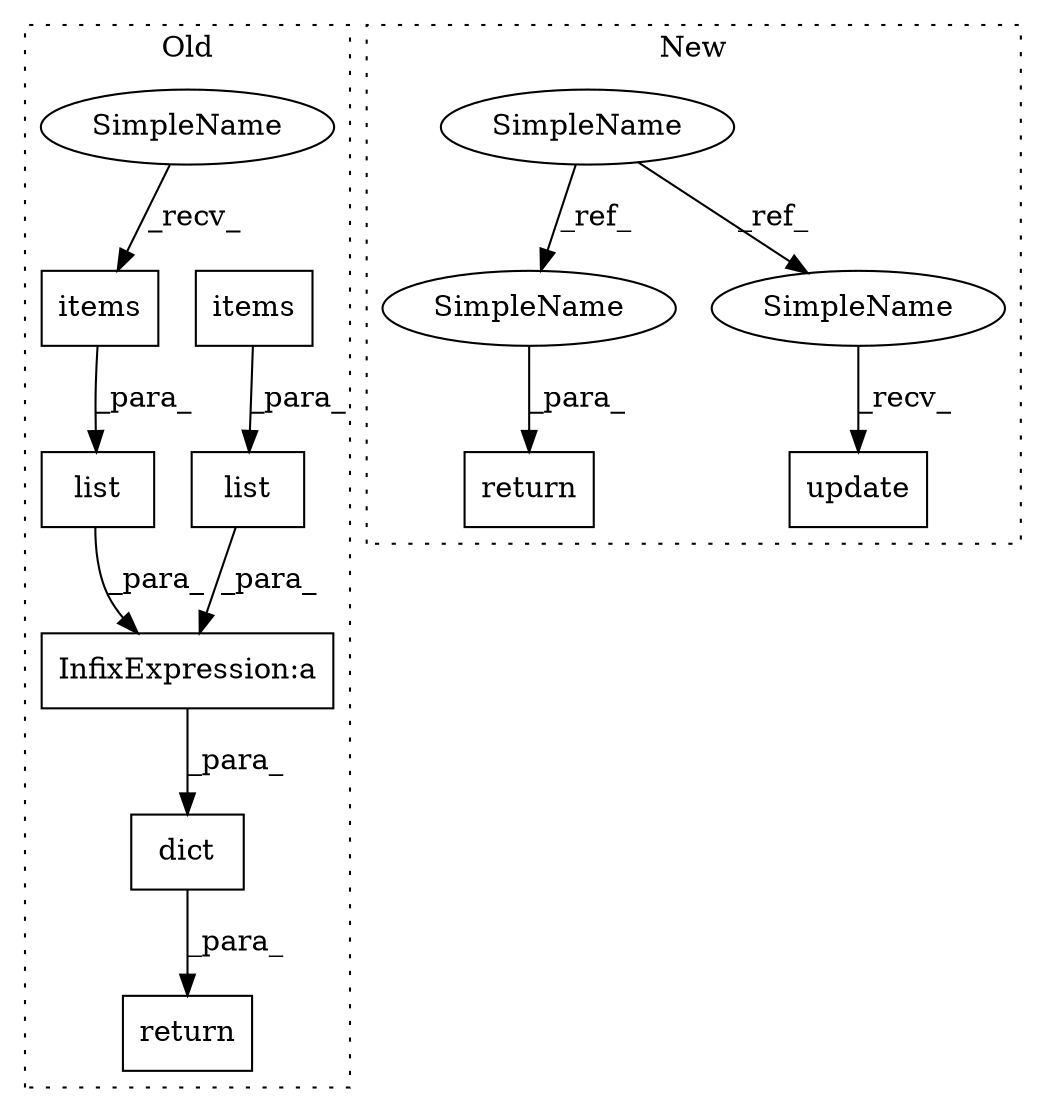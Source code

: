 digraph G {
subgraph cluster0 {
1 [label="list" a="32" s="16675,16699" l="5,1" shape="box"];
3 [label="dict" a="32" s="16670,16723" l="5,1" shape="box"];
4 [label="InfixExpression:a" a="27" s="16700" l="3" shape="box"];
5 [label="list" a="32" s="16703,16722" l="5,1" shape="box"];
6 [label="items" a="32" s="16692" l="7" shape="box"];
7 [label="return" a="41" s="16663" l="7" shape="box"];
8 [label="items" a="32" s="16715" l="7" shape="box"];
13 [label="SimpleName" a="42" s="16680" l="11" shape="ellipse"];
label = "Old";
style="dotted";
}
subgraph cluster1 {
2 [label="update" a="32" s="21596,21609" l="7,1" shape="box"];
9 [label="SimpleName" a="42" s="21524" l="11" shape="ellipse"];
10 [label="return" a="41" s="21616" l="7" shape="box"];
11 [label="SimpleName" a="42" s="21623" l="11" shape="ellipse"];
12 [label="SimpleName" a="42" s="21584" l="11" shape="ellipse"];
label = "New";
style="dotted";
}
1 -> 4 [label="_para_"];
3 -> 7 [label="_para_"];
4 -> 3 [label="_para_"];
5 -> 4 [label="_para_"];
6 -> 1 [label="_para_"];
8 -> 5 [label="_para_"];
9 -> 11 [label="_ref_"];
9 -> 12 [label="_ref_"];
11 -> 10 [label="_para_"];
12 -> 2 [label="_recv_"];
13 -> 6 [label="_recv_"];
}